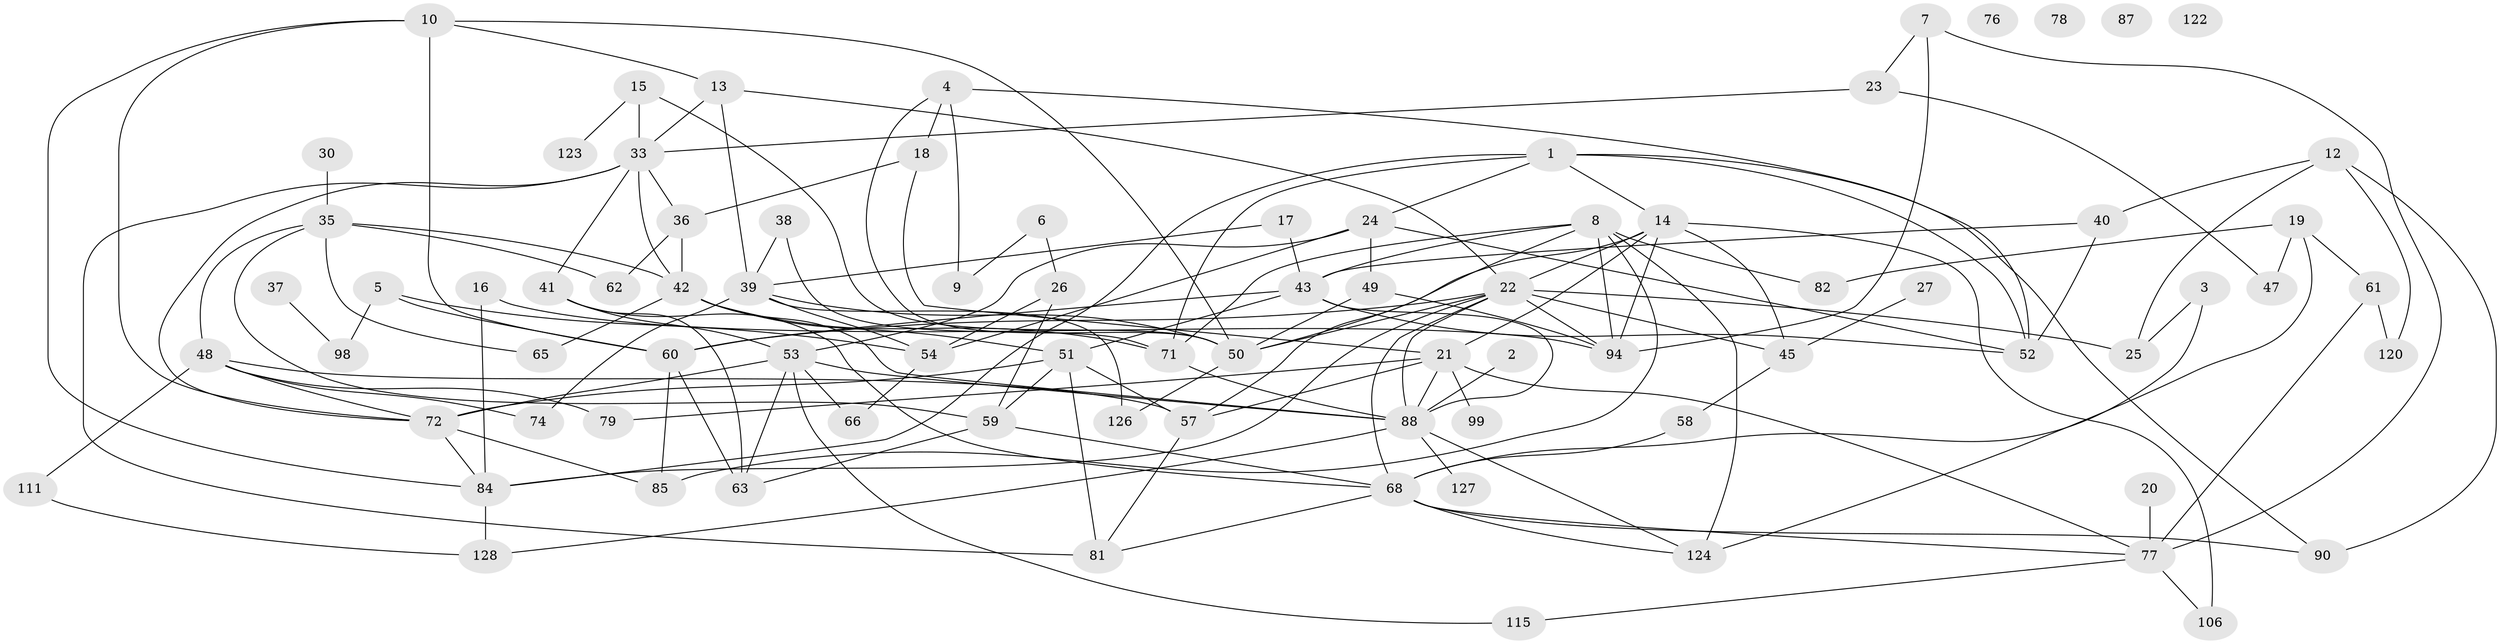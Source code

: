 // original degree distribution, {5: 0.12403100775193798, 1: 0.12403100775193798, 2: 0.2713178294573643, 4: 0.13178294573643412, 3: 0.21705426356589147, 7: 0.046511627906976744, 8: 0.007751937984496124, 6: 0.046511627906976744, 0: 0.031007751937984496}
// Generated by graph-tools (version 1.1) at 2025/41/03/06/25 10:41:21]
// undirected, 83 vertices, 156 edges
graph export_dot {
graph [start="1"]
  node [color=gray90,style=filled];
  1 [super="+91"];
  2 [super="+32"];
  3;
  4 [super="+31"];
  5 [super="+117"];
  6;
  7 [super="+34"];
  8 [super="+29"];
  9 [super="+56"];
  10 [super="+11"];
  12 [super="+86"];
  13 [super="+46"];
  14 [super="+55"];
  15;
  16;
  17;
  18;
  19 [super="+70"];
  20;
  21 [super="+28"];
  22 [super="+67"];
  23 [super="+100"];
  24 [super="+109"];
  25;
  26 [super="+108"];
  27;
  30 [super="+75"];
  33 [super="+96"];
  35 [super="+73"];
  36;
  37;
  38 [super="+69"];
  39 [super="+44"];
  40;
  41;
  42 [super="+129"];
  43 [super="+110"];
  45 [super="+116"];
  47 [super="+112"];
  48 [super="+114"];
  49 [super="+80"];
  50 [super="+83"];
  51 [super="+119"];
  52 [super="+125"];
  53 [super="+92"];
  54;
  57 [super="+102"];
  58;
  59;
  60 [super="+101"];
  61;
  62 [super="+64"];
  63 [super="+105"];
  65;
  66;
  68 [super="+104"];
  71 [super="+107"];
  72 [super="+89"];
  74 [super="+103"];
  76;
  77 [super="+93"];
  78;
  79;
  81 [super="+121"];
  82 [super="+118"];
  84 [super="+97"];
  85;
  87;
  88 [super="+95"];
  90;
  94 [super="+113"];
  98;
  99;
  106;
  111;
  115;
  120;
  122;
  123;
  124;
  126;
  127;
  128;
  1 -- 52;
  1 -- 71;
  1 -- 84;
  1 -- 24;
  1 -- 90;
  1 -- 14;
  2 -- 88;
  3 -- 25;
  3 -- 68;
  4 -- 9;
  4 -- 18;
  4 -- 52;
  4 -- 50;
  5 -- 54;
  5 -- 98;
  5 -- 60;
  6 -- 9;
  6 -- 26;
  7 -- 77;
  7 -- 94;
  7 -- 23;
  8 -- 85;
  8 -- 124;
  8 -- 57;
  8 -- 94;
  8 -- 82;
  8 -- 43;
  8 -- 71;
  10 -- 50;
  10 -- 60;
  10 -- 84;
  10 -- 72;
  10 -- 13;
  12 -- 40;
  12 -- 90;
  12 -- 120;
  12 -- 25;
  13 -- 33;
  13 -- 22;
  13 -- 39;
  14 -- 45;
  14 -- 106;
  14 -- 94;
  14 -- 21;
  14 -- 22;
  14 -- 50;
  15 -- 33;
  15 -- 123;
  15 -- 50;
  16 -- 94;
  16 -- 84;
  17 -- 43;
  17 -- 39;
  18 -- 21;
  18 -- 36;
  19 -- 47;
  19 -- 61;
  19 -- 82;
  19 -- 124;
  20 -- 77;
  21 -- 79;
  21 -- 88;
  21 -- 99;
  21 -- 77;
  21 -- 57;
  22 -- 50;
  22 -- 88;
  22 -- 94;
  22 -- 68;
  22 -- 25;
  22 -- 84;
  22 -- 45;
  22 -- 60;
  23 -- 33;
  23 -- 47;
  24 -- 54;
  24 -- 52;
  24 -- 53;
  24 -- 49;
  26 -- 54;
  26 -- 59;
  27 -- 45;
  30 -- 35;
  33 -- 41;
  33 -- 72;
  33 -- 81;
  33 -- 42;
  33 -- 36;
  35 -- 48;
  35 -- 62;
  35 -- 65;
  35 -- 59;
  35 -- 42;
  36 -- 42;
  36 -- 62;
  37 -- 98;
  38 -- 39;
  38 -- 71;
  39 -- 54;
  39 -- 126;
  39 -- 50;
  39 -- 74;
  40 -- 52;
  40 -- 43;
  41 -- 53;
  41 -- 63;
  41 -- 68;
  42 -- 65;
  42 -- 51;
  42 -- 71;
  42 -- 88;
  43 -- 52;
  43 -- 51;
  43 -- 88;
  43 -- 60;
  45 -- 58;
  48 -- 72;
  48 -- 57;
  48 -- 79;
  48 -- 111;
  48 -- 74;
  49 -- 94;
  49 -- 50;
  50 -- 126;
  51 -- 59;
  51 -- 72;
  51 -- 57;
  51 -- 81;
  53 -- 63;
  53 -- 72;
  53 -- 66;
  53 -- 115;
  53 -- 88;
  54 -- 66;
  57 -- 81;
  58 -- 68;
  59 -- 63;
  59 -- 68;
  60 -- 63;
  60 -- 85;
  61 -- 120;
  61 -- 77;
  68 -- 90;
  68 -- 124;
  68 -- 81;
  68 -- 77;
  71 -- 88;
  72 -- 85;
  72 -- 84;
  77 -- 115;
  77 -- 106;
  84 -- 128;
  88 -- 124;
  88 -- 128;
  88 -- 127;
  111 -- 128;
}
